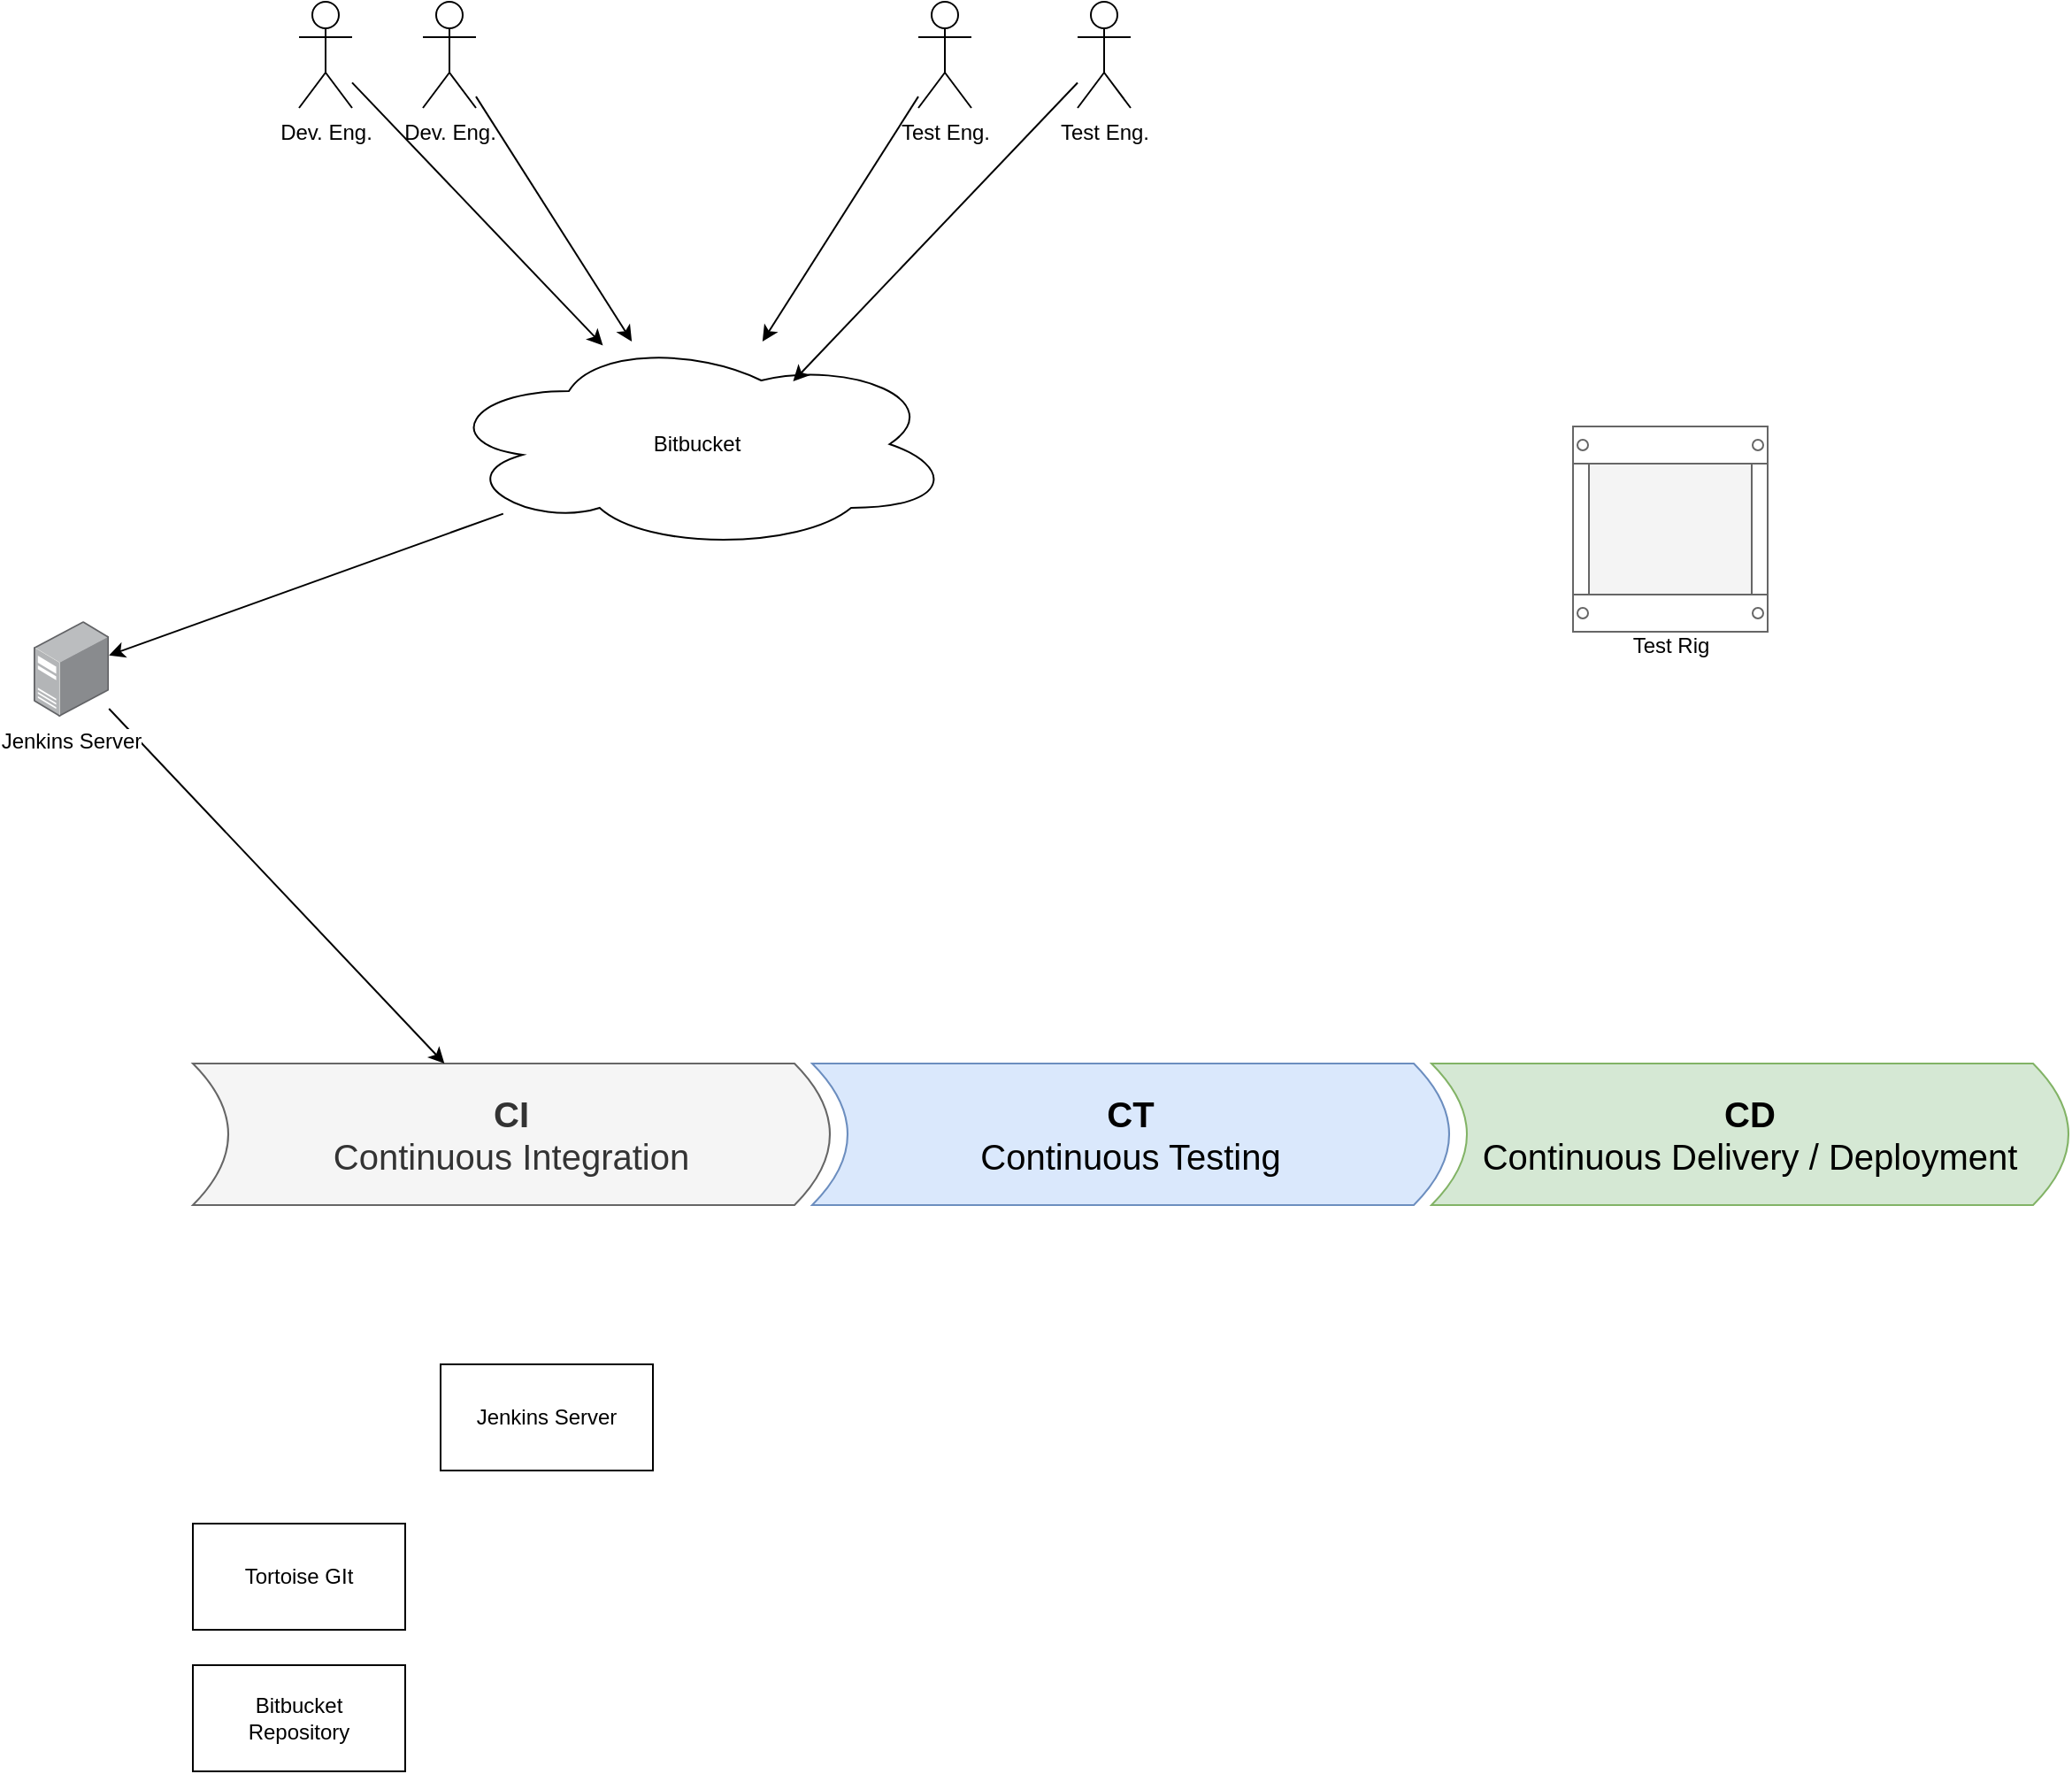 <mxfile version="24.7.4">
  <diagram name="페이지-1" id="FAaYgKpdYc6u2w8gaOa1">
    <mxGraphModel dx="1688" dy="933" grid="1" gridSize="10" guides="1" tooltips="1" connect="1" arrows="1" fold="1" page="1" pageScale="1" pageWidth="1654" pageHeight="1169" math="0" shadow="0">
      <root>
        <mxCell id="0" />
        <mxCell id="1" parent="0" />
        <mxCell id="kDgu9Qi8O5xzkhJi9l16-6" value="&lt;b style=&quot;font-size: 20px;&quot;&gt;&lt;font style=&quot;font-size: 20px;&quot;&gt;CI&lt;/font&gt;&lt;/b&gt;&lt;div style=&quot;font-size: 20px;&quot;&gt;&lt;font style=&quot;font-size: 20px;&quot;&gt;Continuous Integration&lt;/font&gt;&lt;/div&gt;" style="shape=dataStorage;whiteSpace=wrap;html=1;fixedSize=1;flipH=1;fillColor=#f5f5f5;fontColor=#333333;strokeColor=#666666;" parent="1" vertex="1">
          <mxGeometry x="250" y="700" width="360" height="80" as="geometry" />
        </mxCell>
        <mxCell id="kDgu9Qi8O5xzkhJi9l16-7" value="&lt;b style=&quot;font-size: 20px;&quot;&gt;CT&lt;/b&gt;&lt;div style=&quot;font-size: 20px;&quot;&gt;Continuous Testing&lt;/div&gt;" style="shape=dataStorage;whiteSpace=wrap;html=1;fixedSize=1;flipH=1;fontSize=20;fillColor=#dae8fc;strokeColor=#6c8ebf;" parent="1" vertex="1">
          <mxGeometry x="600" y="700" width="360" height="80" as="geometry" />
        </mxCell>
        <mxCell id="kDgu9Qi8O5xzkhJi9l16-8" value="&lt;b style=&quot;font-size: 20px;&quot;&gt;CD&lt;/b&gt;&lt;div style=&quot;font-size: 20px;&quot;&gt;Continuous Delivery / Deployment&lt;/div&gt;" style="shape=dataStorage;whiteSpace=wrap;html=1;fixedSize=1;flipH=1;fontSize=20;fillColor=#d5e8d4;strokeColor=#82b366;" parent="1" vertex="1">
          <mxGeometry x="950" y="700" width="360" height="80" as="geometry" />
        </mxCell>
        <mxCell id="kDgu9Qi8O5xzkhJi9l16-10" value="Tortoise GIt" style="rounded=0;whiteSpace=wrap;html=1;" parent="1" vertex="1">
          <mxGeometry x="250" y="960" width="120" height="60" as="geometry" />
        </mxCell>
        <mxCell id="kDgu9Qi8O5xzkhJi9l16-11" value="Bitbucket&lt;div&gt;Repository&lt;/div&gt;" style="rounded=0;whiteSpace=wrap;html=1;" parent="1" vertex="1">
          <mxGeometry x="250" y="1040" width="120" height="60" as="geometry" />
        </mxCell>
        <mxCell id="ITMyxybklK6B1gHjJzlH-7" style="rounded=0;orthogonalLoop=1;jettySize=auto;html=1;" edge="1" parent="1" source="kDgu9Qi8O5xzkhJi9l16-12" target="ITMyxybklK6B1gHjJzlH-4">
          <mxGeometry relative="1" as="geometry" />
        </mxCell>
        <mxCell id="kDgu9Qi8O5xzkhJi9l16-12" value="Dev. Eng." style="shape=umlActor;verticalLabelPosition=bottom;verticalAlign=top;html=1;outlineConnect=0;" parent="1" vertex="1">
          <mxGeometry x="310" y="100" width="30" height="60" as="geometry" />
        </mxCell>
        <mxCell id="kDgu9Qi8O5xzkhJi9l16-15" value="Jenkins Server" style="rounded=0;whiteSpace=wrap;html=1;" parent="1" vertex="1">
          <mxGeometry x="390" y="870" width="120" height="60" as="geometry" />
        </mxCell>
        <mxCell id="ITMyxybklK6B1gHjJzlH-8" style="rounded=0;orthogonalLoop=1;jettySize=auto;html=1;" edge="1" parent="1" source="ITMyxybklK6B1gHjJzlH-1" target="ITMyxybklK6B1gHjJzlH-4">
          <mxGeometry relative="1" as="geometry" />
        </mxCell>
        <mxCell id="ITMyxybklK6B1gHjJzlH-1" value="Dev. Eng." style="shape=umlActor;verticalLabelPosition=bottom;verticalAlign=top;html=1;outlineConnect=0;" vertex="1" parent="1">
          <mxGeometry x="380" y="100" width="30" height="60" as="geometry" />
        </mxCell>
        <mxCell id="ITMyxybklK6B1gHjJzlH-15" style="rounded=0;orthogonalLoop=1;jettySize=auto;html=1;" edge="1" parent="1" source="ITMyxybklK6B1gHjJzlH-3" target="kDgu9Qi8O5xzkhJi9l16-6">
          <mxGeometry relative="1" as="geometry" />
        </mxCell>
        <mxCell id="ITMyxybklK6B1gHjJzlH-3" value="Jenkins Server" style="image;points=[];aspect=fixed;html=1;align=center;shadow=0;dashed=0;image=img/lib/allied_telesis/computer_and_terminals/Server_Desktop.svg;" vertex="1" parent="1">
          <mxGeometry x="160" y="450" width="42.6" height="54" as="geometry" />
        </mxCell>
        <mxCell id="ITMyxybklK6B1gHjJzlH-9" style="rounded=0;orthogonalLoop=1;jettySize=auto;html=1;" edge="1" parent="1" source="ITMyxybklK6B1gHjJzlH-4" target="ITMyxybklK6B1gHjJzlH-3">
          <mxGeometry relative="1" as="geometry" />
        </mxCell>
        <mxCell id="ITMyxybklK6B1gHjJzlH-4" value="Bitbucket" style="ellipse;shape=cloud;whiteSpace=wrap;html=1;" vertex="1" parent="1">
          <mxGeometry x="390" y="290" width="290" height="120" as="geometry" />
        </mxCell>
        <mxCell id="ITMyxybklK6B1gHjJzlH-5" value="Test Eng." style="shape=umlActor;verticalLabelPosition=bottom;verticalAlign=top;html=1;outlineConnect=0;" vertex="1" parent="1">
          <mxGeometry x="660" y="100" width="30" height="60" as="geometry" />
        </mxCell>
        <mxCell id="ITMyxybklK6B1gHjJzlH-6" value="Test Eng." style="shape=umlActor;verticalLabelPosition=bottom;verticalAlign=top;html=1;outlineConnect=0;" vertex="1" parent="1">
          <mxGeometry x="750" y="100" width="30" height="60" as="geometry" />
        </mxCell>
        <mxCell id="ITMyxybklK6B1gHjJzlH-12" value="Test Rig" style="strokeColor=#666666;html=1;verticalLabelPosition=bottom;labelBackgroundColor=#ffffff;verticalAlign=top;outlineConnect=0;shadow=0;dashed=0;shape=mxgraph.rackGeneral.rackCabinet3;fillColor2=#f4f4f4;container=1;collapsible=0;childLayout=rack;allowGaps=1;marginLeft=9;marginRight=9;marginTop=21;marginBottom=22;textColor=#666666;numDisp=off;" vertex="1" parent="1">
          <mxGeometry x="1030" y="340" width="110" height="110" as="geometry" />
        </mxCell>
        <mxCell id="ITMyxybklK6B1gHjJzlH-13" style="rounded=0;orthogonalLoop=1;jettySize=auto;html=1;" edge="1" parent="1" source="ITMyxybklK6B1gHjJzlH-5" target="ITMyxybklK6B1gHjJzlH-4">
          <mxGeometry relative="1" as="geometry" />
        </mxCell>
        <mxCell id="ITMyxybklK6B1gHjJzlH-14" style="rounded=0;orthogonalLoop=1;jettySize=auto;html=1;entryX=0.687;entryY=0.204;entryDx=0;entryDy=0;entryPerimeter=0;" edge="1" parent="1" source="ITMyxybklK6B1gHjJzlH-6" target="ITMyxybklK6B1gHjJzlH-4">
          <mxGeometry relative="1" as="geometry" />
        </mxCell>
      </root>
    </mxGraphModel>
  </diagram>
</mxfile>

